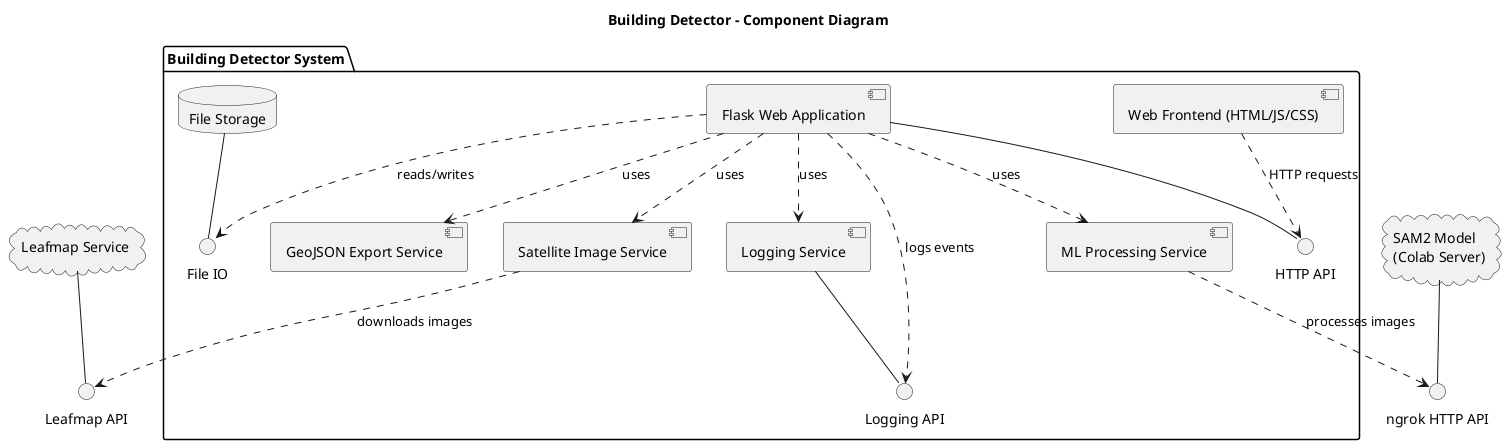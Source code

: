@startuml BuildingDetector-ComponentDiagram

title Building Detector - Component Diagram

package "Building Detector System" {
  [Flask Web Application] as WebApp
  [Web Frontend (HTML/JS/CSS)] as Frontend
  [Satellite Image Service] as SatelliteService
  [ML Processing Service] as MLService
  [Logging Service] as LoggingService
  [GeoJSON Export Service] as ExportService
  
  database "File Storage" as FileStorage

  ' Internal interfaces
  interface "HTTP API" as FlaskAPI
  interface "File IO" as FileIO
  interface "Logging API" as LogAPI
}

' External systems
cloud "Leafmap Service" as LeafmapAPI
cloud "SAM2 Model\n(Colab Server)" as CoLabServer

' Interfaces to external systems
interface "Leafmap API" as LeafmapInterface
interface "ngrok HTTP API" as ColabInterface

' Connections between components
WebApp -- FlaskAPI
Frontend ..> FlaskAPI : HTTP requests
WebApp ..> LogAPI : logs events
WebApp ..> FileIO : reads/writes

SatelliteService ..> LeafmapInterface : downloads images
LeafmapAPI -- LeafmapInterface

MLService ..> ColabInterface : processes images
CoLabServer -- ColabInterface

WebApp ..> SatelliteService : uses
WebApp ..> MLService : uses
WebApp ..> ExportService : uses
WebApp ..> LoggingService : uses

FileStorage -- FileIO
LoggingService -- LogAPI

@enduml 